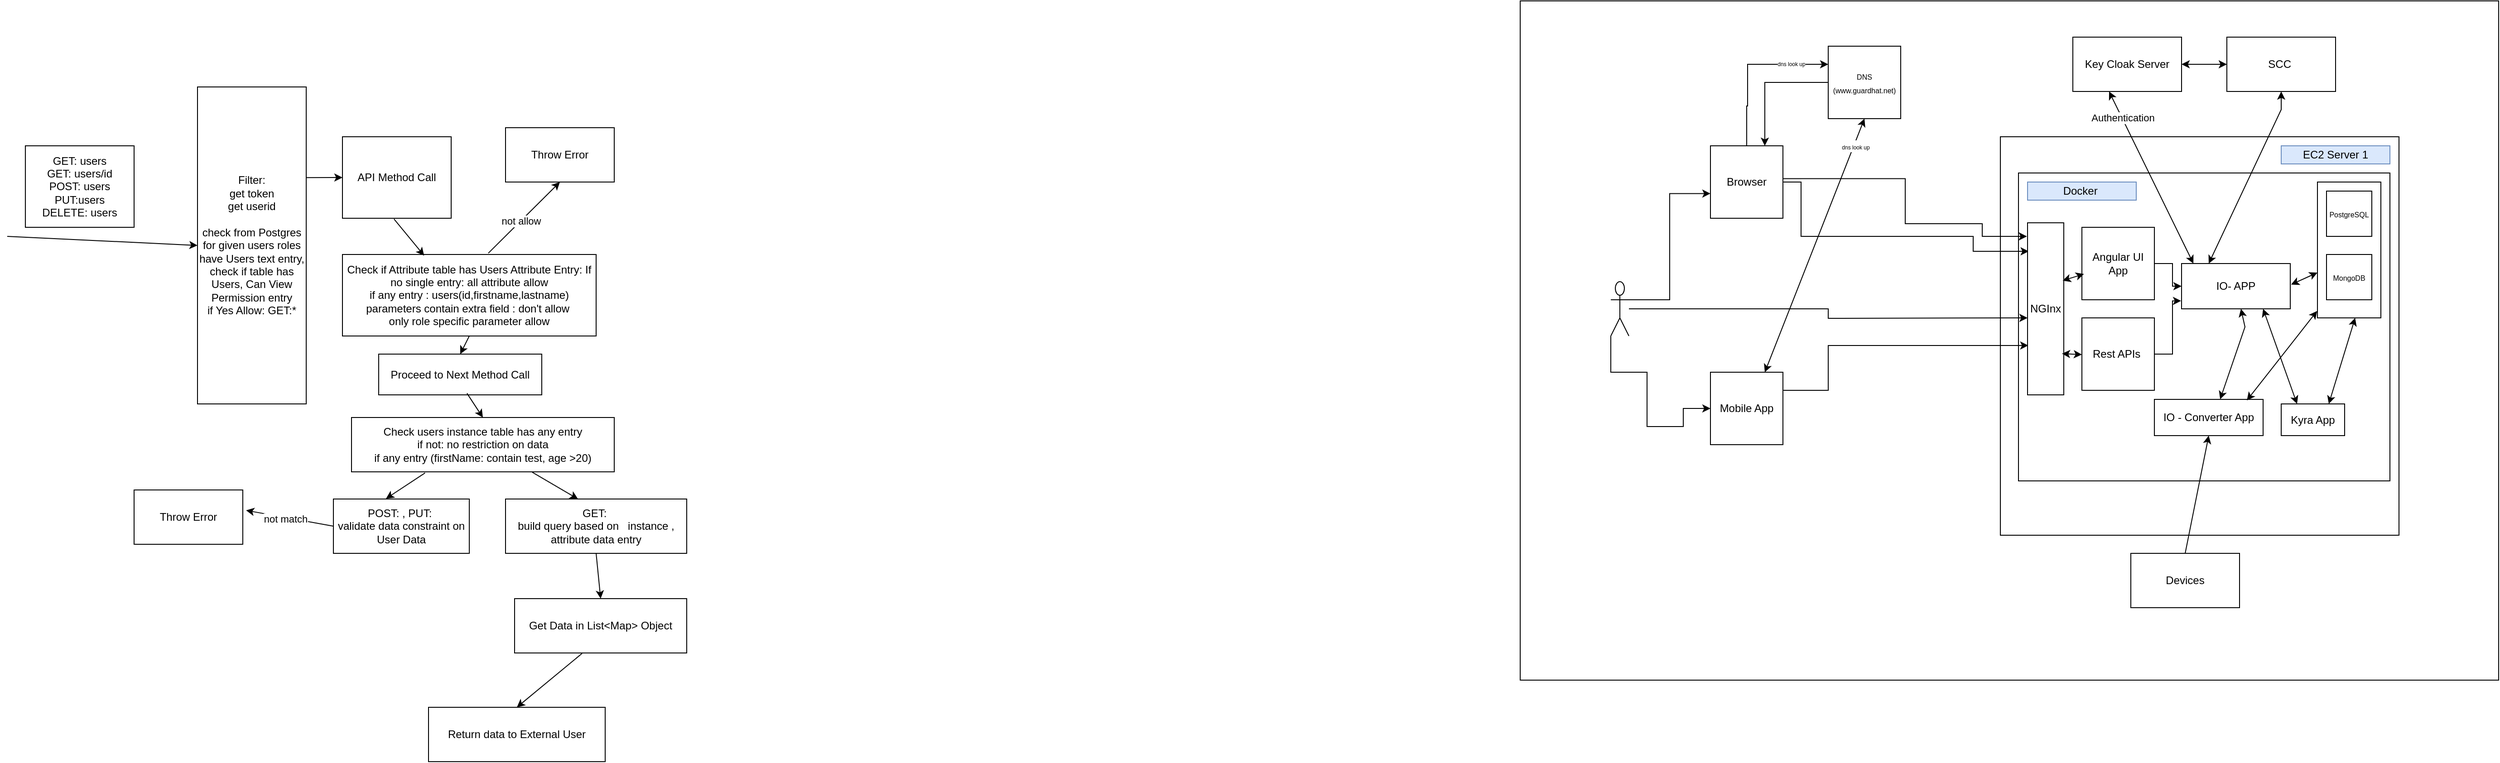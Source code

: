 <mxfile version="23.1.4" type="github">
  <diagram name="Page-1" id="sfJQUk0gTk8hccNelXfM">
    <mxGraphModel dx="2941" dy="1389" grid="1" gridSize="10" guides="1" tooltips="1" connect="1" arrows="1" fold="1" page="1" pageScale="1" pageWidth="827" pageHeight="1169" math="0" shadow="0">
      <root>
        <mxCell id="0" />
        <mxCell id="1" parent="0" />
        <mxCell id="qKqT06ToFwDQrQFkL8rC-70" value="" style="rounded=0;whiteSpace=wrap;html=1;" parent="1" vertex="1">
          <mxGeometry x="-260" y="-110" width="1080" height="750" as="geometry" />
        </mxCell>
        <mxCell id="qKqT06ToFwDQrQFkL8rC-1" value="" style="whiteSpace=wrap;html=1;aspect=fixed;" parent="1" vertex="1">
          <mxGeometry x="270" y="40" width="440" height="440" as="geometry" />
        </mxCell>
        <mxCell id="qKqT06ToFwDQrQFkL8rC-25" value="" style="rounded=0;whiteSpace=wrap;html=1;" parent="1" vertex="1">
          <mxGeometry x="290" y="80" width="410" height="340" as="geometry" />
        </mxCell>
        <mxCell id="qKqT06ToFwDQrQFkL8rC-7" style="edgeStyle=orthogonalEdgeStyle;rounded=0;orthogonalLoop=1;jettySize=auto;html=1;exitX=1;exitY=0.333;exitDx=0;exitDy=0;exitPerimeter=0;entryX=0;entryY=0.659;entryDx=0;entryDy=0;entryPerimeter=0;" parent="1" source="qKqT06ToFwDQrQFkL8rC-3" target="qKqT06ToFwDQrQFkL8rC-4" edge="1">
          <mxGeometry relative="1" as="geometry" />
        </mxCell>
        <mxCell id="qKqT06ToFwDQrQFkL8rC-8" style="edgeStyle=orthogonalEdgeStyle;rounded=0;orthogonalLoop=1;jettySize=auto;html=1;entryX=0;entryY=0.5;entryDx=0;entryDy=0;" parent="1" source="qKqT06ToFwDQrQFkL8rC-3" target="qKqT06ToFwDQrQFkL8rC-5" edge="1">
          <mxGeometry relative="1" as="geometry">
            <mxPoint x="-150" y="270" as="sourcePoint" />
            <mxPoint x="-80" y="330" as="targetPoint" />
            <Array as="points">
              <mxPoint x="-160" y="300" />
              <mxPoint x="-120" y="300" />
              <mxPoint x="-120" y="360" />
              <mxPoint x="-80" y="360" />
              <mxPoint x="-80" y="340" />
            </Array>
          </mxGeometry>
        </mxCell>
        <mxCell id="qKqT06ToFwDQrQFkL8rC-20" style="edgeStyle=orthogonalEdgeStyle;rounded=0;orthogonalLoop=1;jettySize=auto;html=1;entryX=-0.012;entryY=0.619;entryDx=0;entryDy=0;entryPerimeter=0;" parent="1" source="qKqT06ToFwDQrQFkL8rC-3" edge="1">
          <mxGeometry relative="1" as="geometry">
            <mxPoint x="-90" y="220" as="sourcePoint" />
            <mxPoint x="300.0" y="239.99" as="targetPoint" />
            <Array as="points" />
          </mxGeometry>
        </mxCell>
        <mxCell id="qKqT06ToFwDQrQFkL8rC-3" value="" style="shape=umlActor;verticalLabelPosition=bottom;verticalAlign=top;html=1;outlineConnect=0;" parent="1" vertex="1">
          <mxGeometry x="-160" y="200" width="20" height="60" as="geometry" />
        </mxCell>
        <mxCell id="qKqT06ToFwDQrQFkL8rC-15" style="edgeStyle=orthogonalEdgeStyle;rounded=0;orthogonalLoop=1;jettySize=auto;html=1;exitX=0.5;exitY=0;exitDx=0;exitDy=0;entryX=0;entryY=0.25;entryDx=0;entryDy=0;" parent="1" source="qKqT06ToFwDQrQFkL8rC-4" target="qKqT06ToFwDQrQFkL8rC-10" edge="1">
          <mxGeometry relative="1" as="geometry">
            <mxPoint x="-10" y="-40" as="targetPoint" />
            <Array as="points">
              <mxPoint x="-10" y="6" />
              <mxPoint x="-9" y="6" />
              <mxPoint x="-9" y="-40" />
            </Array>
          </mxGeometry>
        </mxCell>
        <mxCell id="qKqT06ToFwDQrQFkL8rC-16" value="&lt;font style=&quot;font-size: 6px;&quot;&gt;dns look up&lt;/font&gt;" style="edgeLabel;html=1;align=center;verticalAlign=middle;resizable=0;points=[];" parent="qKqT06ToFwDQrQFkL8rC-15" vertex="1" connectable="0">
          <mxGeometry x="0.542" y="-3" relative="1" as="geometry">
            <mxPoint y="-5" as="offset" />
          </mxGeometry>
        </mxCell>
        <mxCell id="qKqT06ToFwDQrQFkL8rC-18" style="edgeStyle=orthogonalEdgeStyle;rounded=0;orthogonalLoop=1;jettySize=auto;html=1;entryX=0.033;entryY=0.166;entryDx=0;entryDy=0;entryPerimeter=0;" parent="1" source="qKqT06ToFwDQrQFkL8rC-4" target="qKqT06ToFwDQrQFkL8rC-26" edge="1">
          <mxGeometry relative="1" as="geometry">
            <mxPoint x="360" y="160" as="targetPoint" />
            <Array as="points">
              <mxPoint x="50" y="90" />
              <mxPoint x="50" y="150" />
              <mxPoint x="240" y="150" />
              <mxPoint x="240" y="166" />
            </Array>
          </mxGeometry>
        </mxCell>
        <mxCell id="qKqT06ToFwDQrQFkL8rC-19" style="edgeStyle=orthogonalEdgeStyle;rounded=0;orthogonalLoop=1;jettySize=auto;html=1;entryX=-0.017;entryY=0.099;entryDx=0;entryDy=0;entryPerimeter=0;" parent="1" edge="1">
          <mxGeometry relative="1" as="geometry">
            <mxPoint x="30" y="86.19" as="sourcePoint" />
            <mxPoint x="299.32" y="150.0" as="targetPoint" />
            <Array as="points">
              <mxPoint x="165" y="86" />
              <mxPoint x="165" y="136" />
              <mxPoint x="250" y="136" />
              <mxPoint x="250" y="150" />
            </Array>
          </mxGeometry>
        </mxCell>
        <mxCell id="qKqT06ToFwDQrQFkL8rC-4" value="Browser" style="whiteSpace=wrap;html=1;aspect=fixed;" parent="1" vertex="1">
          <mxGeometry x="-50" y="50" width="80" height="80" as="geometry" />
        </mxCell>
        <mxCell id="qKqT06ToFwDQrQFkL8rC-24" style="edgeStyle=orthogonalEdgeStyle;rounded=0;orthogonalLoop=1;jettySize=auto;html=1;entryX=0.022;entryY=0.713;entryDx=0;entryDy=0;entryPerimeter=0;exitX=1;exitY=0.5;exitDx=0;exitDy=0;" parent="1" source="qKqT06ToFwDQrQFkL8rC-5" target="qKqT06ToFwDQrQFkL8rC-26" edge="1">
          <mxGeometry relative="1" as="geometry">
            <mxPoint x="241.52" y="265.04" as="targetPoint" />
            <mxPoint x="-90" y="294.96" as="sourcePoint" />
            <Array as="points">
              <mxPoint x="30" y="320" />
              <mxPoint x="80" y="320" />
              <mxPoint x="80" y="270" />
            </Array>
          </mxGeometry>
        </mxCell>
        <mxCell id="qKqT06ToFwDQrQFkL8rC-5" value="Mobile App" style="whiteSpace=wrap;html=1;aspect=fixed;" parent="1" vertex="1">
          <mxGeometry x="-50" y="300" width="80" height="80" as="geometry" />
        </mxCell>
        <mxCell id="qKqT06ToFwDQrQFkL8rC-37" value="" style="edgeStyle=orthogonalEdgeStyle;rounded=0;orthogonalLoop=1;jettySize=auto;html=1;" parent="1" source="qKqT06ToFwDQrQFkL8rC-6" target="qKqT06ToFwDQrQFkL8rC-33" edge="1">
          <mxGeometry relative="1" as="geometry" />
        </mxCell>
        <mxCell id="qKqT06ToFwDQrQFkL8rC-6" value="Angular UI App" style="whiteSpace=wrap;html=1;aspect=fixed;" parent="1" vertex="1">
          <mxGeometry x="360" y="140" width="80" height="80" as="geometry" />
        </mxCell>
        <mxCell id="qKqT06ToFwDQrQFkL8rC-39" style="edgeStyle=orthogonalEdgeStyle;rounded=0;orthogonalLoop=1;jettySize=auto;html=1;entryX=-0.004;entryY=0.824;entryDx=0;entryDy=0;entryPerimeter=0;" parent="1" source="qKqT06ToFwDQrQFkL8rC-9" target="qKqT06ToFwDQrQFkL8rC-33" edge="1">
          <mxGeometry relative="1" as="geometry" />
        </mxCell>
        <mxCell id="qKqT06ToFwDQrQFkL8rC-9" value="Rest APIs&amp;nbsp;" style="whiteSpace=wrap;html=1;aspect=fixed;" parent="1" vertex="1">
          <mxGeometry x="360" y="240" width="80" height="80" as="geometry" />
        </mxCell>
        <mxCell id="qKqT06ToFwDQrQFkL8rC-14" style="edgeStyle=orthogonalEdgeStyle;rounded=0;orthogonalLoop=1;jettySize=auto;html=1;entryX=0.75;entryY=0;entryDx=0;entryDy=0;" parent="1" source="qKqT06ToFwDQrQFkL8rC-10" target="qKqT06ToFwDQrQFkL8rC-4" edge="1">
          <mxGeometry relative="1" as="geometry">
            <Array as="points">
              <mxPoint x="10" y="-20" />
            </Array>
          </mxGeometry>
        </mxCell>
        <mxCell id="qKqT06ToFwDQrQFkL8rC-10" value="&lt;font style=&quot;font-size: 8px;&quot;&gt;DNS (www.guardhat.net)&lt;/font&gt;" style="whiteSpace=wrap;html=1;aspect=fixed;" parent="1" vertex="1">
          <mxGeometry x="80" y="-60" width="80" height="80" as="geometry" />
        </mxCell>
        <mxCell id="qKqT06ToFwDQrQFkL8rC-22" value="" style="endArrow=classic;startArrow=classic;html=1;rounded=0;entryX=0.5;entryY=1;entryDx=0;entryDy=0;exitX=0.75;exitY=0;exitDx=0;exitDy=0;" parent="1" source="qKqT06ToFwDQrQFkL8rC-5" target="qKqT06ToFwDQrQFkL8rC-10" edge="1">
          <mxGeometry width="50" height="50" relative="1" as="geometry">
            <mxPoint x="20" y="260" as="sourcePoint" />
            <mxPoint x="310" y="150" as="targetPoint" />
            <Array as="points" />
          </mxGeometry>
        </mxCell>
        <mxCell id="qKqT06ToFwDQrQFkL8rC-23" value="&lt;font style=&quot;font-size: 6px;&quot;&gt;dns look up&lt;/font&gt;" style="edgeLabel;html=1;align=center;verticalAlign=middle;resizable=0;points=[];" parent="qKqT06ToFwDQrQFkL8rC-22" vertex="1" connectable="0">
          <mxGeometry x="-0.088" y="2" relative="1" as="geometry">
            <mxPoint x="52" y="-122" as="offset" />
          </mxGeometry>
        </mxCell>
        <mxCell id="qKqT06ToFwDQrQFkL8rC-26" value="NGInx" style="rounded=0;whiteSpace=wrap;html=1;" parent="1" vertex="1">
          <mxGeometry x="300" y="135" width="40" height="190" as="geometry" />
        </mxCell>
        <mxCell id="qKqT06ToFwDQrQFkL8rC-28" value="" style="endArrow=classic;startArrow=classic;html=1;rounded=0;entryX=0.028;entryY=0.644;entryDx=0;entryDy=0;entryPerimeter=0;exitX=0.97;exitY=0.336;exitDx=0;exitDy=0;exitPerimeter=0;" parent="1" source="qKqT06ToFwDQrQFkL8rC-26" target="qKqT06ToFwDQrQFkL8rC-6" edge="1">
          <mxGeometry width="50" height="50" relative="1" as="geometry">
            <mxPoint x="260" y="260" as="sourcePoint" />
            <mxPoint x="310" y="210" as="targetPoint" />
          </mxGeometry>
        </mxCell>
        <mxCell id="qKqT06ToFwDQrQFkL8rC-30" value="" style="endArrow=classic;startArrow=classic;html=1;rounded=0;entryX=0.028;entryY=0.644;entryDx=0;entryDy=0;entryPerimeter=0;exitX=0.156;exitY=0.338;exitDx=0;exitDy=0;exitPerimeter=0;" parent="1" edge="1">
          <mxGeometry width="50" height="50" relative="1" as="geometry">
            <mxPoint x="338" y="279.5" as="sourcePoint" />
            <mxPoint x="360" y="280.5" as="targetPoint" />
          </mxGeometry>
        </mxCell>
        <mxCell id="qKqT06ToFwDQrQFkL8rC-31" value="Kyra App" style="rounded=0;whiteSpace=wrap;html=1;" parent="1" vertex="1">
          <mxGeometry x="580" y="335" width="70" height="35" as="geometry" />
        </mxCell>
        <mxCell id="qKqT06ToFwDQrQFkL8rC-32" value="IO - Converter App" style="rounded=0;whiteSpace=wrap;html=1;" parent="1" vertex="1">
          <mxGeometry x="440" y="330" width="120" height="40" as="geometry" />
        </mxCell>
        <mxCell id="qKqT06ToFwDQrQFkL8rC-33" value="IO- APP" style="rounded=0;whiteSpace=wrap;html=1;" parent="1" vertex="1">
          <mxGeometry x="470" y="180" width="120" height="50" as="geometry" />
        </mxCell>
        <mxCell id="qKqT06ToFwDQrQFkL8rC-34" value="" style="endArrow=classic;startArrow=classic;html=1;rounded=0;exitX=0.605;exitY=-0.003;exitDx=0;exitDy=0;exitPerimeter=0;" parent="1" source="qKqT06ToFwDQrQFkL8rC-32" target="qKqT06ToFwDQrQFkL8rC-33" edge="1">
          <mxGeometry width="50" height="50" relative="1" as="geometry">
            <mxPoint x="400" y="270" as="sourcePoint" />
            <mxPoint x="450" y="220" as="targetPoint" />
            <Array as="points">
              <mxPoint x="540" y="250" />
            </Array>
          </mxGeometry>
        </mxCell>
        <mxCell id="qKqT06ToFwDQrQFkL8rC-35" value="" style="endArrow=classic;startArrow=classic;html=1;rounded=0;exitX=0.5;exitY=0;exitDx=0;exitDy=0;entryX=0.25;entryY=0;entryDx=0;entryDy=0;" parent="1" target="qKqT06ToFwDQrQFkL8rC-31" edge="1">
          <mxGeometry width="50" height="50" relative="1" as="geometry">
            <mxPoint x="560" y="230" as="sourcePoint" />
            <mxPoint x="645" y="420" as="targetPoint" />
          </mxGeometry>
        </mxCell>
        <mxCell id="qKqT06ToFwDQrQFkL8rC-45" value="" style="rounded=0;whiteSpace=wrap;html=1;" parent="1" vertex="1">
          <mxGeometry x="620" y="90" width="70" height="150" as="geometry" />
        </mxCell>
        <mxCell id="qKqT06ToFwDQrQFkL8rC-40" value="&lt;font style=&quot;font-size: 8px;&quot;&gt;PostgreSQL&lt;/font&gt;" style="whiteSpace=wrap;html=1;aspect=fixed;" parent="1" vertex="1">
          <mxGeometry x="630" y="100" width="50" height="50" as="geometry" />
        </mxCell>
        <mxCell id="qKqT06ToFwDQrQFkL8rC-42" value="&lt;font style=&quot;font-size: 8px;&quot;&gt;MongoDB&lt;/font&gt;" style="whiteSpace=wrap;html=1;aspect=fixed;" parent="1" vertex="1">
          <mxGeometry x="630" y="170" width="50" height="50" as="geometry" />
        </mxCell>
        <mxCell id="qKqT06ToFwDQrQFkL8rC-46" value="" style="endArrow=classic;startArrow=classic;html=1;rounded=0;exitX=0.851;exitY=0.028;exitDx=0;exitDy=0;exitPerimeter=0;entryX=-0.005;entryY=0.949;entryDx=0;entryDy=0;entryPerimeter=0;" parent="1" source="qKqT06ToFwDQrQFkL8rC-32" target="qKqT06ToFwDQrQFkL8rC-45" edge="1">
          <mxGeometry width="50" height="50" relative="1" as="geometry">
            <mxPoint x="620" y="227.227" as="sourcePoint" />
            <mxPoint x="542.31" y="232.78" as="targetPoint" />
          </mxGeometry>
        </mxCell>
        <mxCell id="qKqT06ToFwDQrQFkL8rC-48" value="" style="endArrow=classic;startArrow=classic;html=1;rounded=0;exitX=1.008;exitY=0.464;exitDx=0;exitDy=0;exitPerimeter=0;" parent="1" source="qKqT06ToFwDQrQFkL8rC-33" edge="1">
          <mxGeometry width="50" height="50" relative="1" as="geometry">
            <mxPoint x="570" y="240" as="sourcePoint" />
            <mxPoint x="620" y="190" as="targetPoint" />
          </mxGeometry>
        </mxCell>
        <mxCell id="qKqT06ToFwDQrQFkL8rC-50" value="" style="endArrow=classic;startArrow=classic;html=1;rounded=0;entryX=0.023;entryY=0.196;entryDx=0;entryDy=0;entryPerimeter=0;exitX=0.75;exitY=0;exitDx=0;exitDy=0;" parent="1" source="qKqT06ToFwDQrQFkL8rC-31" edge="1">
          <mxGeometry width="50" height="50" relative="1" as="geometry">
            <mxPoint x="666" y="453" as="sourcePoint" />
            <mxPoint x="661.61" y="240.0" as="targetPoint" />
            <Array as="points" />
          </mxGeometry>
        </mxCell>
        <mxCell id="qKqT06ToFwDQrQFkL8rC-53" value="Key Cloak Server" style="rounded=0;whiteSpace=wrap;html=1;" parent="1" vertex="1">
          <mxGeometry x="350" y="-70" width="120" height="60" as="geometry" />
        </mxCell>
        <mxCell id="qKqT06ToFwDQrQFkL8rC-54" value="" style="endArrow=classic;startArrow=classic;html=1;rounded=0;" parent="1" edge="1">
          <mxGeometry width="50" height="50" relative="1" as="geometry">
            <mxPoint x="483.065" y="180" as="sourcePoint" />
            <mxPoint x="390.004" y="-10" as="targetPoint" />
          </mxGeometry>
        </mxCell>
        <mxCell id="qKqT06ToFwDQrQFkL8rC-55" value="Authentication" style="edgeLabel;html=1;align=center;verticalAlign=middle;resizable=0;points=[];" parent="qKqT06ToFwDQrQFkL8rC-54" vertex="1" connectable="0">
          <mxGeometry x="0.691" relative="1" as="geometry">
            <mxPoint as="offset" />
          </mxGeometry>
        </mxCell>
        <mxCell id="qKqT06ToFwDQrQFkL8rC-2" value="EC2 Server 1" style="rounded=0;whiteSpace=wrap;html=1;fillColor=#dae8fc;strokeColor=#6c8ebf;" parent="1" vertex="1">
          <mxGeometry x="580" y="50" width="120" height="20" as="geometry" />
        </mxCell>
        <mxCell id="qKqT06ToFwDQrQFkL8rC-56" value="SCC&amp;nbsp;" style="rounded=0;whiteSpace=wrap;html=1;" parent="1" vertex="1">
          <mxGeometry x="520" y="-70" width="120" height="60" as="geometry" />
        </mxCell>
        <mxCell id="qKqT06ToFwDQrQFkL8rC-57" value="" style="endArrow=classic;startArrow=classic;html=1;rounded=0;entryX=0.5;entryY=1;entryDx=0;entryDy=0;exitX=0.25;exitY=0;exitDx=0;exitDy=0;" parent="1" source="qKqT06ToFwDQrQFkL8rC-33" target="qKqT06ToFwDQrQFkL8rC-56" edge="1">
          <mxGeometry width="50" height="50" relative="1" as="geometry">
            <mxPoint x="440" y="110" as="sourcePoint" />
            <mxPoint x="490" y="60" as="targetPoint" />
            <Array as="points">
              <mxPoint x="580" y="10" />
            </Array>
          </mxGeometry>
        </mxCell>
        <mxCell id="qKqT06ToFwDQrQFkL8rC-58" value="" style="endArrow=classic;startArrow=classic;html=1;rounded=0;entryX=0;entryY=0.5;entryDx=0;entryDy=0;exitX=1;exitY=0.5;exitDx=0;exitDy=0;" parent="1" source="qKqT06ToFwDQrQFkL8rC-53" target="qKqT06ToFwDQrQFkL8rC-56" edge="1">
          <mxGeometry width="50" height="50" relative="1" as="geometry">
            <mxPoint x="440" y="110" as="sourcePoint" />
            <mxPoint x="490" y="60" as="targetPoint" />
            <Array as="points">
              <mxPoint x="500" y="-40" />
            </Array>
          </mxGeometry>
        </mxCell>
        <mxCell id="qKqT06ToFwDQrQFkL8rC-59" value="Docker&amp;nbsp;" style="rounded=0;whiteSpace=wrap;html=1;fillColor=#dae8fc;strokeColor=#6c8ebf;" parent="1" vertex="1">
          <mxGeometry x="300" y="90" width="120" height="20" as="geometry" />
        </mxCell>
        <mxCell id="qKqT06ToFwDQrQFkL8rC-60" value="Devices" style="rounded=0;whiteSpace=wrap;html=1;" parent="1" vertex="1">
          <mxGeometry x="414" y="500" width="120" height="60" as="geometry" />
        </mxCell>
        <mxCell id="qKqT06ToFwDQrQFkL8rC-62" value="" style="endArrow=classic;html=1;rounded=0;exitX=0.5;exitY=0;exitDx=0;exitDy=0;entryX=0.5;entryY=1;entryDx=0;entryDy=0;" parent="1" source="qKqT06ToFwDQrQFkL8rC-60" target="qKqT06ToFwDQrQFkL8rC-32" edge="1">
          <mxGeometry width="50" height="50" relative="1" as="geometry">
            <mxPoint x="380" y="420" as="sourcePoint" />
            <mxPoint x="430" y="370" as="targetPoint" />
          </mxGeometry>
        </mxCell>
        <mxCell id="HsGajOWSQZgcr-pFDn2C-1" value="Filter:&lt;br&gt;get token&lt;br&gt;get userid&lt;br&gt;&lt;br&gt;check from Postgres for given users roles&lt;br&gt;have Users text entry,&lt;br&gt;check if table has Users, Can View Permission entry&lt;br&gt;if Yes Allow: GET:*" style="rounded=0;whiteSpace=wrap;html=1;" vertex="1" parent="1">
          <mxGeometry x="-1720" y="-15" width="120" height="350" as="geometry" />
        </mxCell>
        <mxCell id="HsGajOWSQZgcr-pFDn2C-3" value="" style="endArrow=classic;html=1;rounded=0;entryX=0;entryY=0.5;entryDx=0;entryDy=0;" edge="1" parent="1" target="HsGajOWSQZgcr-pFDn2C-1">
          <mxGeometry width="50" height="50" relative="1" as="geometry">
            <mxPoint x="-1930" y="150" as="sourcePoint" />
            <mxPoint x="-1130" y="170" as="targetPoint" />
            <Array as="points" />
          </mxGeometry>
        </mxCell>
        <mxCell id="HsGajOWSQZgcr-pFDn2C-4" value="GET: users&lt;br&gt;GET: users/id&lt;br&gt;POST: users&lt;br&gt;PUT:users&lt;br&gt;DELETE: users" style="rounded=0;whiteSpace=wrap;html=1;" vertex="1" parent="1">
          <mxGeometry x="-1910" y="50" width="120" height="90" as="geometry" />
        </mxCell>
        <mxCell id="HsGajOWSQZgcr-pFDn2C-5" value="API Method Call" style="rounded=0;whiteSpace=wrap;html=1;" vertex="1" parent="1">
          <mxGeometry x="-1560" y="40" width="120" height="90" as="geometry" />
        </mxCell>
        <mxCell id="HsGajOWSQZgcr-pFDn2C-6" value="" style="endArrow=classic;html=1;rounded=0;entryX=0;entryY=0.5;entryDx=0;entryDy=0;exitX=1.004;exitY=0.286;exitDx=0;exitDy=0;exitPerimeter=0;" edge="1" parent="1" source="HsGajOWSQZgcr-pFDn2C-1" target="HsGajOWSQZgcr-pFDn2C-5">
          <mxGeometry width="50" height="50" relative="1" as="geometry">
            <mxPoint x="-1530" y="150" as="sourcePoint" />
            <mxPoint x="-1480" y="100" as="targetPoint" />
          </mxGeometry>
        </mxCell>
        <mxCell id="HsGajOWSQZgcr-pFDn2C-7" value="Check if Attribute table has Users Attribute Entry: If no single entry: all attribute allow&lt;br&gt;if any entry : users(id,firstname,lastname)&lt;br&gt;parameters contain extra field : don&#39;t allow&amp;nbsp;&lt;br&gt;only role specific parameter allow" style="rounded=0;whiteSpace=wrap;html=1;" vertex="1" parent="1">
          <mxGeometry x="-1560" y="170" width="280" height="90" as="geometry" />
        </mxCell>
        <mxCell id="HsGajOWSQZgcr-pFDn2C-8" value="" style="endArrow=classic;html=1;rounded=0;exitX=0.474;exitY=1.009;exitDx=0;exitDy=0;exitPerimeter=0;entryX=0.322;entryY=0.014;entryDx=0;entryDy=0;entryPerimeter=0;" edge="1" parent="1" source="HsGajOWSQZgcr-pFDn2C-5" target="HsGajOWSQZgcr-pFDn2C-7">
          <mxGeometry width="50" height="50" relative="1" as="geometry">
            <mxPoint x="-1530" y="250" as="sourcePoint" />
            <mxPoint x="-1480" y="200" as="targetPoint" />
          </mxGeometry>
        </mxCell>
        <mxCell id="HsGajOWSQZgcr-pFDn2C-9" value="Proceed to Next Method Call" style="rounded=0;whiteSpace=wrap;html=1;" vertex="1" parent="1">
          <mxGeometry x="-1520" y="280" width="180" height="45" as="geometry" />
        </mxCell>
        <mxCell id="HsGajOWSQZgcr-pFDn2C-10" value="Throw Error" style="rounded=0;whiteSpace=wrap;html=1;" vertex="1" parent="1">
          <mxGeometry x="-1380" y="30" width="120" height="60" as="geometry" />
        </mxCell>
        <mxCell id="HsGajOWSQZgcr-pFDn2C-11" value="" style="endArrow=classic;html=1;rounded=0;entryX=0.5;entryY=1;entryDx=0;entryDy=0;exitX=0.575;exitY=-0.016;exitDx=0;exitDy=0;exitPerimeter=0;" edge="1" parent="1" source="HsGajOWSQZgcr-pFDn2C-7" target="HsGajOWSQZgcr-pFDn2C-10">
          <mxGeometry width="50" height="50" relative="1" as="geometry">
            <mxPoint x="-1490" y="180" as="sourcePoint" />
            <mxPoint x="-1440" y="130" as="targetPoint" />
          </mxGeometry>
        </mxCell>
        <mxCell id="HsGajOWSQZgcr-pFDn2C-12" value="not allow" style="edgeLabel;html=1;align=center;verticalAlign=middle;resizable=0;points=[];" vertex="1" connectable="0" parent="HsGajOWSQZgcr-pFDn2C-11">
          <mxGeometry x="-0.087" relative="1" as="geometry">
            <mxPoint as="offset" />
          </mxGeometry>
        </mxCell>
        <mxCell id="HsGajOWSQZgcr-pFDn2C-13" value="Check users instance table has any entry&lt;br&gt;if not: no restriction on data&lt;br&gt;if any entry (firstName: contain test, age &amp;gt;20)" style="rounded=0;whiteSpace=wrap;html=1;" vertex="1" parent="1">
          <mxGeometry x="-1550" y="350" width="290" height="60" as="geometry" />
        </mxCell>
        <mxCell id="HsGajOWSQZgcr-pFDn2C-14" value="POST: , PUT:&amp;nbsp;&lt;br&gt;validate data constraint on User Data" style="rounded=0;whiteSpace=wrap;html=1;" vertex="1" parent="1">
          <mxGeometry x="-1570" y="440" width="150" height="60" as="geometry" />
        </mxCell>
        <mxCell id="HsGajOWSQZgcr-pFDn2C-15" value="Throw Error" style="rounded=0;whiteSpace=wrap;html=1;" vertex="1" parent="1">
          <mxGeometry x="-1790" y="430" width="120" height="60" as="geometry" />
        </mxCell>
        <mxCell id="HsGajOWSQZgcr-pFDn2C-16" value="" style="endArrow=classic;html=1;rounded=0;entryX=0.5;entryY=0;entryDx=0;entryDy=0;exitX=0.5;exitY=1;exitDx=0;exitDy=0;" edge="1" parent="1" source="HsGajOWSQZgcr-pFDn2C-7" target="HsGajOWSQZgcr-pFDn2C-9">
          <mxGeometry width="50" height="50" relative="1" as="geometry">
            <mxPoint x="-1490" y="370" as="sourcePoint" />
            <mxPoint x="-1440" y="320" as="targetPoint" />
          </mxGeometry>
        </mxCell>
        <mxCell id="HsGajOWSQZgcr-pFDn2C-17" value="" style="endArrow=classic;html=1;rounded=0;entryX=0.5;entryY=0;entryDx=0;entryDy=0;exitX=0.541;exitY=0.96;exitDx=0;exitDy=0;exitPerimeter=0;" edge="1" parent="1" source="HsGajOWSQZgcr-pFDn2C-9" target="HsGajOWSQZgcr-pFDn2C-13">
          <mxGeometry width="50" height="50" relative="1" as="geometry">
            <mxPoint x="-1490" y="410" as="sourcePoint" />
            <mxPoint x="-1440" y="360" as="targetPoint" />
          </mxGeometry>
        </mxCell>
        <mxCell id="HsGajOWSQZgcr-pFDn2C-18" value="" style="endArrow=classic;html=1;rounded=0;entryX=0.387;entryY=-0.006;entryDx=0;entryDy=0;entryPerimeter=0;exitX=0.28;exitY=1.02;exitDx=0;exitDy=0;exitPerimeter=0;" edge="1" parent="1" source="HsGajOWSQZgcr-pFDn2C-13" target="HsGajOWSQZgcr-pFDn2C-14">
          <mxGeometry width="50" height="50" relative="1" as="geometry">
            <mxPoint x="-1490" y="440" as="sourcePoint" />
            <mxPoint x="-1440" y="390" as="targetPoint" />
          </mxGeometry>
        </mxCell>
        <mxCell id="HsGajOWSQZgcr-pFDn2C-19" value="" style="endArrow=classic;html=1;rounded=0;entryX=1.03;entryY=0.376;entryDx=0;entryDy=0;entryPerimeter=0;exitX=0;exitY=0.5;exitDx=0;exitDy=0;" edge="1" parent="1" source="HsGajOWSQZgcr-pFDn2C-14" target="HsGajOWSQZgcr-pFDn2C-15">
          <mxGeometry width="50" height="50" relative="1" as="geometry">
            <mxPoint x="-1490" y="500" as="sourcePoint" />
            <mxPoint x="-1440" y="450" as="targetPoint" />
          </mxGeometry>
        </mxCell>
        <mxCell id="HsGajOWSQZgcr-pFDn2C-20" value="not match" style="edgeLabel;html=1;align=center;verticalAlign=middle;resizable=0;points=[];" vertex="1" connectable="0" parent="HsGajOWSQZgcr-pFDn2C-19">
          <mxGeometry x="0.098" y="1" relative="1" as="geometry">
            <mxPoint as="offset" />
          </mxGeometry>
        </mxCell>
        <mxCell id="HsGajOWSQZgcr-pFDn2C-21" value="GET:&amp;nbsp;&lt;br&gt;build query based on&amp;nbsp; &amp;nbsp;instance , attribute data entry" style="rounded=0;whiteSpace=wrap;html=1;" vertex="1" parent="1">
          <mxGeometry x="-1380" y="440" width="200" height="60" as="geometry" />
        </mxCell>
        <mxCell id="HsGajOWSQZgcr-pFDn2C-22" value="Get Data in List&amp;lt;Map&amp;gt; Object" style="rounded=0;whiteSpace=wrap;html=1;" vertex="1" parent="1">
          <mxGeometry x="-1370" y="550" width="190" height="60" as="geometry" />
        </mxCell>
        <mxCell id="HsGajOWSQZgcr-pFDn2C-23" value="Return data to External User" style="rounded=0;whiteSpace=wrap;html=1;" vertex="1" parent="1">
          <mxGeometry x="-1465" y="670" width="195" height="60" as="geometry" />
        </mxCell>
        <mxCell id="HsGajOWSQZgcr-pFDn2C-24" value="" style="endArrow=classic;html=1;rounded=0;exitX=0.688;exitY=1.008;exitDx=0;exitDy=0;exitPerimeter=0;" edge="1" parent="1" source="HsGajOWSQZgcr-pFDn2C-13">
          <mxGeometry width="50" height="50" relative="1" as="geometry">
            <mxPoint x="-1350" y="490" as="sourcePoint" />
            <mxPoint x="-1300" y="440" as="targetPoint" />
          </mxGeometry>
        </mxCell>
        <mxCell id="HsGajOWSQZgcr-pFDn2C-25" value="" style="endArrow=classic;html=1;rounded=0;entryX=0.5;entryY=0;entryDx=0;entryDy=0;exitX=0.5;exitY=1;exitDx=0;exitDy=0;" edge="1" parent="1" source="HsGajOWSQZgcr-pFDn2C-21" target="HsGajOWSQZgcr-pFDn2C-22">
          <mxGeometry width="50" height="50" relative="1" as="geometry">
            <mxPoint x="-1350" y="550" as="sourcePoint" />
            <mxPoint x="-1300" y="500" as="targetPoint" />
          </mxGeometry>
        </mxCell>
        <mxCell id="HsGajOWSQZgcr-pFDn2C-26" value="" style="endArrow=classic;html=1;rounded=0;entryX=0.5;entryY=0;entryDx=0;entryDy=0;exitX=0.392;exitY=1.008;exitDx=0;exitDy=0;exitPerimeter=0;" edge="1" parent="1" source="HsGajOWSQZgcr-pFDn2C-22" target="HsGajOWSQZgcr-pFDn2C-23">
          <mxGeometry width="50" height="50" relative="1" as="geometry">
            <mxPoint x="-1350" y="700" as="sourcePoint" />
            <mxPoint x="-1300" y="650" as="targetPoint" />
          </mxGeometry>
        </mxCell>
      </root>
    </mxGraphModel>
  </diagram>
</mxfile>
